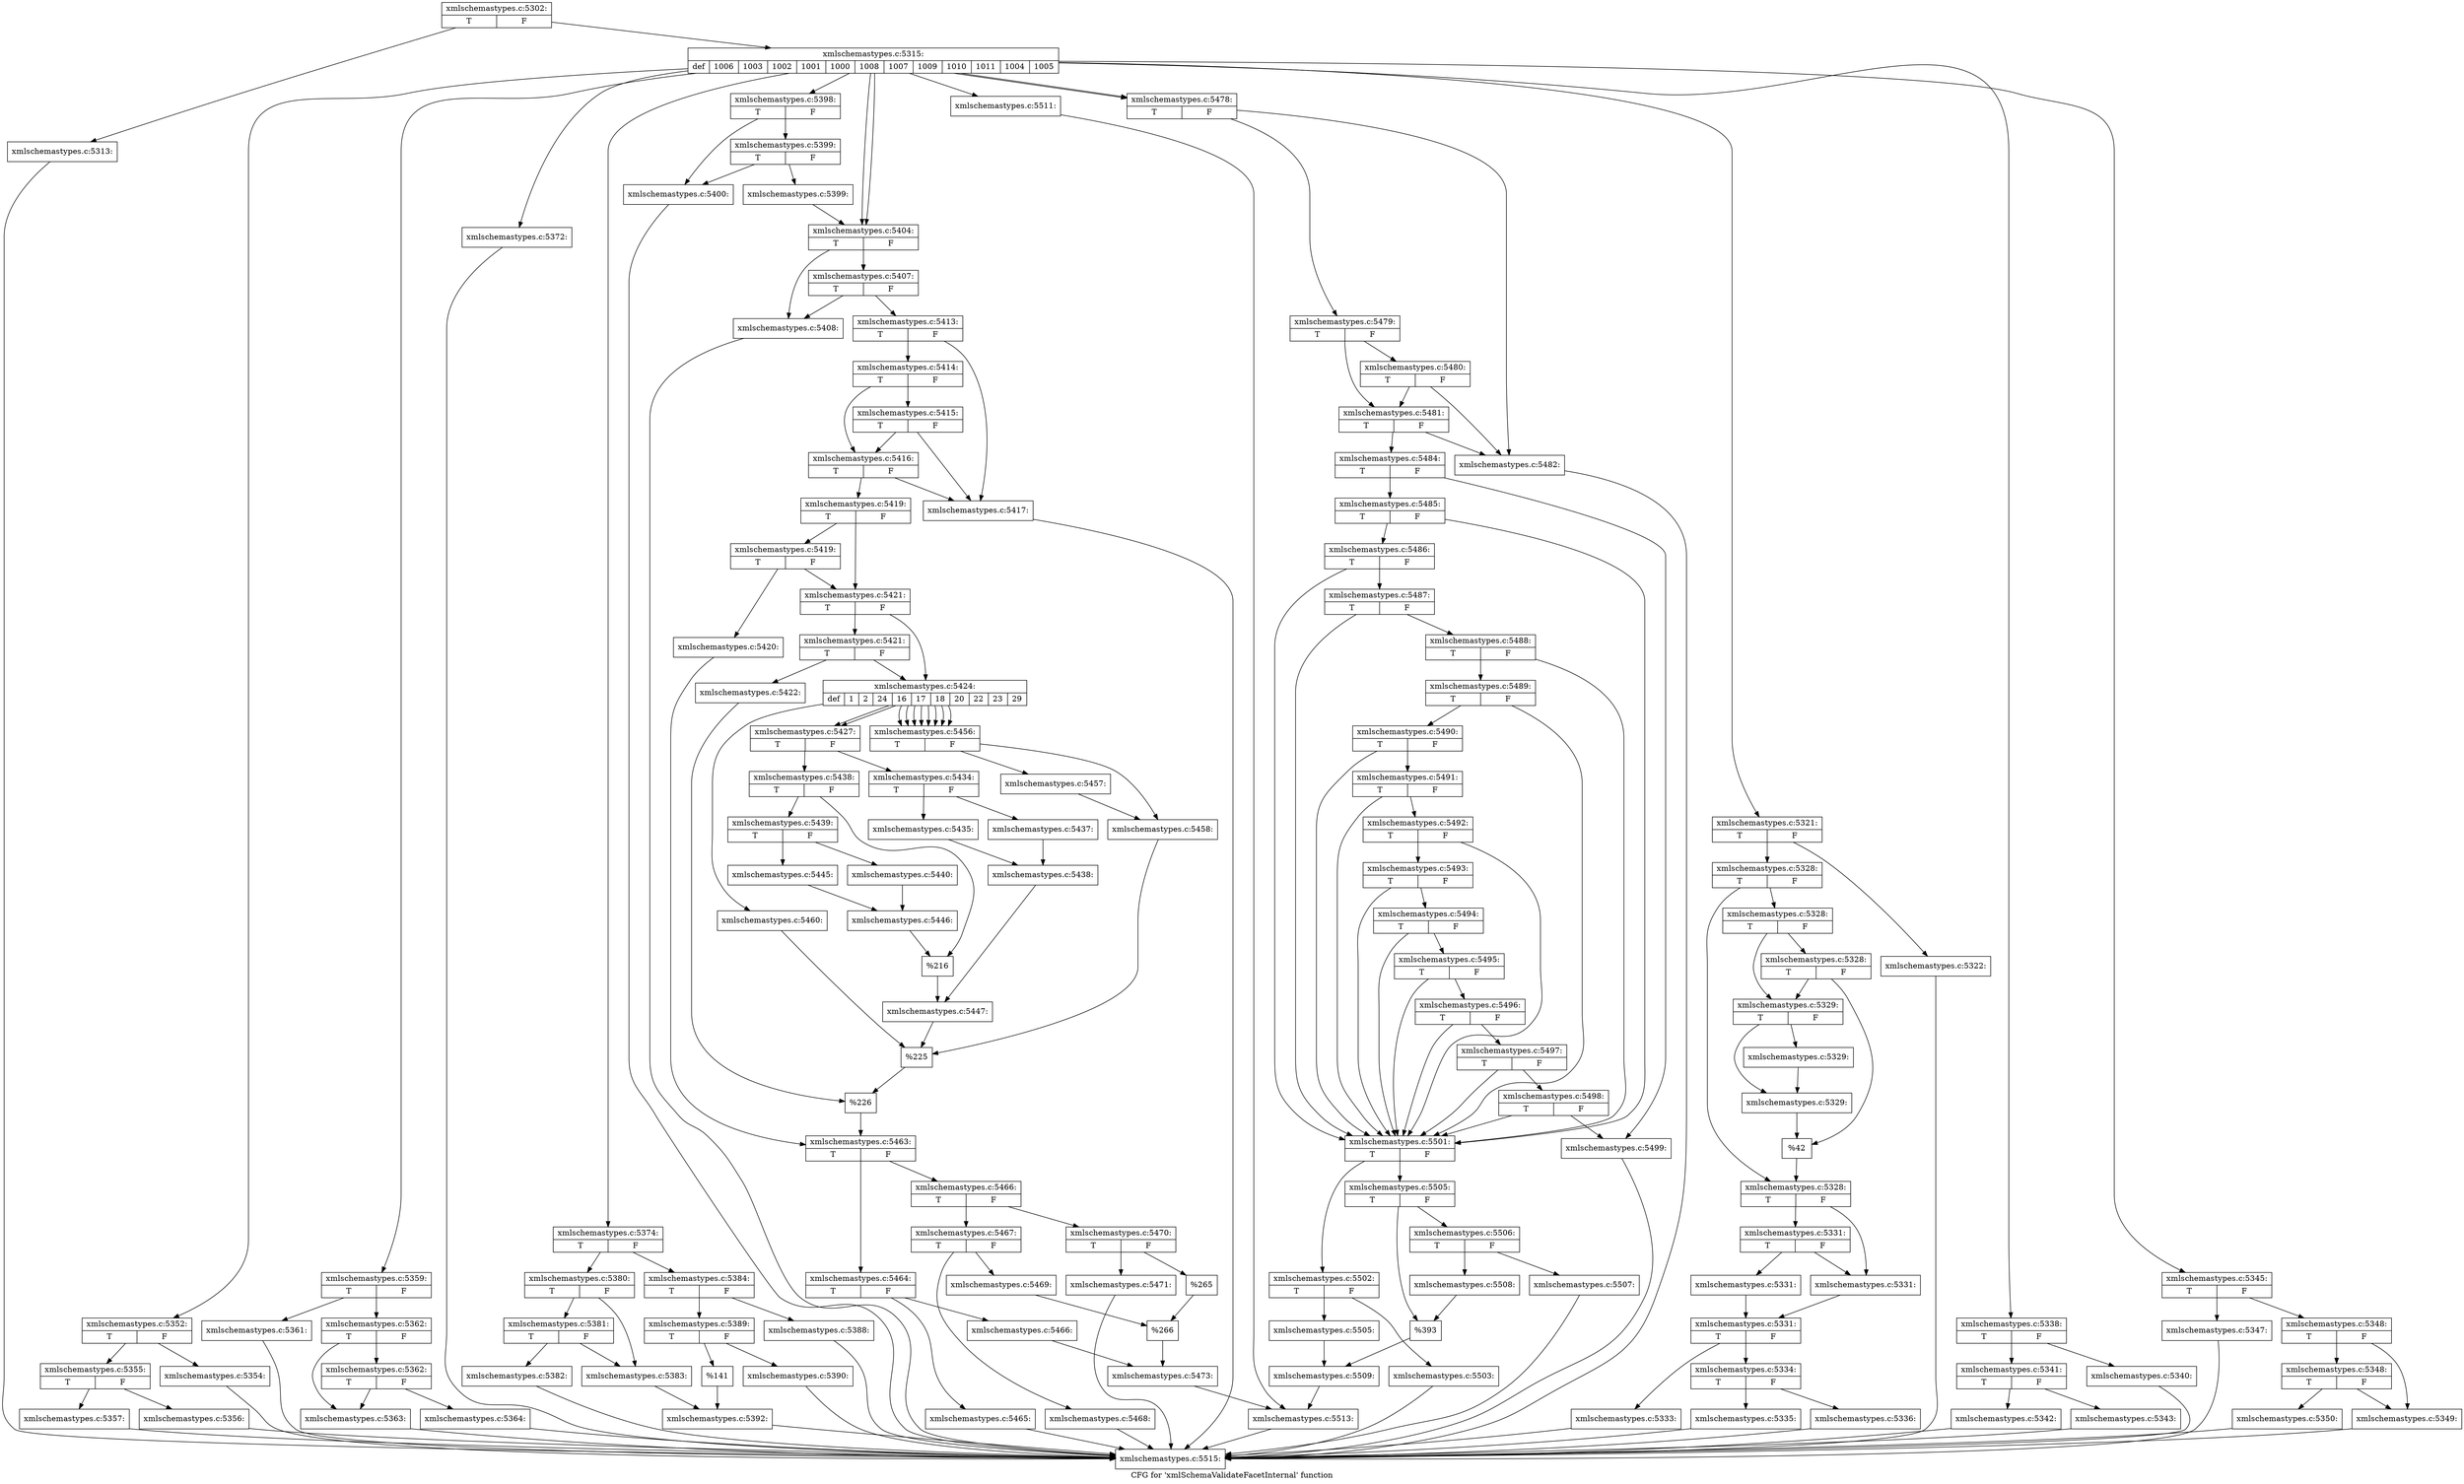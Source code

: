 digraph "CFG for 'xmlSchemaValidateFacetInternal' function" {
	label="CFG for 'xmlSchemaValidateFacetInternal' function";

	Node0x5a1dc50 [shape=record,label="{xmlschemastypes.c:5302:|{<s0>T|<s1>F}}"];
	Node0x5a1dc50 -> Node0x5a1f8e0;
	Node0x5a1dc50 -> Node0x5a1f930;
	Node0x5a1f8e0 [shape=record,label="{xmlschemastypes.c:5313:}"];
	Node0x5a1f8e0 -> Node0x5a157a0;
	Node0x5a1f930 [shape=record,label="{xmlschemastypes.c:5315:|{<s0>def|<s1>1006|<s2>1003|<s3>1002|<s4>1001|<s5>1000|<s6>1008|<s7>1007|<s8>1009|<s9>1010|<s10>1011|<s11>1004|<s12>1005}}"];
	Node0x5a1f930 -> Node0x5a1ffd0;
	Node0x5a1f930 -> Node0x5a202d0;
	Node0x5a1f930 -> Node0x5a23e10;
	Node0x5a1f930 -> Node0x5a24da0;
	Node0x5a1f930 -> Node0x5a25fe0;
	Node0x5a1f930 -> Node0x5a26f40;
	Node0x5a1f930 -> Node0x5a28150;
	Node0x5a1f930 -> Node0x5a28310;
	Node0x5a1f930 -> Node0x5a2afd0;
	Node0x5a1f930 -> Node0x5a2b770;
	Node0x5a1f930 -> Node0x5a2b770;
	Node0x5a1f930 -> Node0x5a34750;
	Node0x5a1f930 -> Node0x5a34750;
	Node0x5a202d0 [shape=record,label="{xmlschemastypes.c:5321:|{<s0>T|<s1>F}}"];
	Node0x5a202d0 -> Node0x5a203c0;
	Node0x5a202d0 -> Node0x5a20410;
	Node0x5a203c0 [shape=record,label="{xmlschemastypes.c:5322:}"];
	Node0x5a203c0 -> Node0x5a157a0;
	Node0x5a20410 [shape=record,label="{xmlschemastypes.c:5328:|{<s0>T|<s1>F}}"];
	Node0x5a20410 -> Node0x5a20950;
	Node0x5a20410 -> Node0x5a20900;
	Node0x5a20950 [shape=record,label="{xmlschemastypes.c:5328:|{<s0>T|<s1>F}}"];
	Node0x5a20950 -> Node0x5a20cf0;
	Node0x5a20950 -> Node0x5a20ca0;
	Node0x5a20cf0 [shape=record,label="{xmlschemastypes.c:5328:|{<s0>T|<s1>F}}"];
	Node0x5a20cf0 -> Node0x5a20c50;
	Node0x5a20cf0 -> Node0x5a20ca0;
	Node0x5a20ca0 [shape=record,label="{xmlschemastypes.c:5329:|{<s0>T|<s1>F}}"];
	Node0x5a20ca0 -> Node0x5a21530;
	Node0x5a20ca0 -> Node0x5a214e0;
	Node0x5a21530 [shape=record,label="{xmlschemastypes.c:5329:}"];
	Node0x5a21530 -> Node0x5a214e0;
	Node0x5a214e0 [shape=record,label="{xmlschemastypes.c:5329:}"];
	Node0x5a214e0 -> Node0x5a20c50;
	Node0x5a20c50 [shape=record,label="{%42}"];
	Node0x5a20c50 -> Node0x5a20900;
	Node0x5a20900 [shape=record,label="{xmlschemastypes.c:5328:|{<s0>T|<s1>F}}"];
	Node0x5a20900 -> Node0x5a22b10;
	Node0x5a20900 -> Node0x5a22a70;
	Node0x5a22b10 [shape=record,label="{xmlschemastypes.c:5331:|{<s0>T|<s1>F}}"];
	Node0x5a22b10 -> Node0x5a226f0;
	Node0x5a22b10 -> Node0x5a22a70;
	Node0x5a226f0 [shape=record,label="{xmlschemastypes.c:5331:}"];
	Node0x5a226f0 -> Node0x5a22ac0;
	Node0x5a22a70 [shape=record,label="{xmlschemastypes.c:5331:}"];
	Node0x5a22a70 -> Node0x5a22ac0;
	Node0x5a22ac0 [shape=record,label="{xmlschemastypes.c:5331:|{<s0>T|<s1>F}}"];
	Node0x5a22ac0 -> Node0x5a23450;
	Node0x5a22ac0 -> Node0x5a234a0;
	Node0x5a23450 [shape=record,label="{xmlschemastypes.c:5333:}"];
	Node0x5a23450 -> Node0x5a157a0;
	Node0x5a234a0 [shape=record,label="{xmlschemastypes.c:5334:|{<s0>T|<s1>F}}"];
	Node0x5a234a0 -> Node0x5a23800;
	Node0x5a234a0 -> Node0x5a23850;
	Node0x5a23800 [shape=record,label="{xmlschemastypes.c:5335:}"];
	Node0x5a23800 -> Node0x5a157a0;
	Node0x5a23850 [shape=record,label="{xmlschemastypes.c:5336:}"];
	Node0x5a23850 -> Node0x5a157a0;
	Node0x5a23e10 [shape=record,label="{xmlschemastypes.c:5338:|{<s0>T|<s1>F}}"];
	Node0x5a23e10 -> Node0x5a242c0;
	Node0x5a23e10 -> Node0x5a24310;
	Node0x5a242c0 [shape=record,label="{xmlschemastypes.c:5340:}"];
	Node0x5a242c0 -> Node0x5a157a0;
	Node0x5a24310 [shape=record,label="{xmlschemastypes.c:5341:|{<s0>T|<s1>F}}"];
	Node0x5a24310 -> Node0x5a247c0;
	Node0x5a24310 -> Node0x5a24810;
	Node0x5a247c0 [shape=record,label="{xmlschemastypes.c:5342:}"];
	Node0x5a247c0 -> Node0x5a157a0;
	Node0x5a24810 [shape=record,label="{xmlschemastypes.c:5343:}"];
	Node0x5a24810 -> Node0x5a157a0;
	Node0x5a24da0 [shape=record,label="{xmlschemastypes.c:5345:|{<s0>T|<s1>F}}"];
	Node0x5a24da0 -> Node0x5a25250;
	Node0x5a24da0 -> Node0x5a252a0;
	Node0x5a25250 [shape=record,label="{xmlschemastypes.c:5347:}"];
	Node0x5a25250 -> Node0x5a157a0;
	Node0x5a252a0 [shape=record,label="{xmlschemastypes.c:5348:|{<s0>T|<s1>F}}"];
	Node0x5a252a0 -> Node0x5a25750;
	Node0x5a252a0 -> Node0x5a257f0;
	Node0x5a257f0 [shape=record,label="{xmlschemastypes.c:5348:|{<s0>T|<s1>F}}"];
	Node0x5a257f0 -> Node0x5a25750;
	Node0x5a257f0 -> Node0x5a257a0;
	Node0x5a25750 [shape=record,label="{xmlschemastypes.c:5349:}"];
	Node0x5a25750 -> Node0x5a157a0;
	Node0x5a257a0 [shape=record,label="{xmlschemastypes.c:5350:}"];
	Node0x5a257a0 -> Node0x5a157a0;
	Node0x5a25fe0 [shape=record,label="{xmlschemastypes.c:5352:|{<s0>T|<s1>F}}"];
	Node0x5a25fe0 -> Node0x5a26490;
	Node0x5a25fe0 -> Node0x5a264e0;
	Node0x5a26490 [shape=record,label="{xmlschemastypes.c:5354:}"];
	Node0x5a26490 -> Node0x5a157a0;
	Node0x5a264e0 [shape=record,label="{xmlschemastypes.c:5355:|{<s0>T|<s1>F}}"];
	Node0x5a264e0 -> Node0x5a26990;
	Node0x5a264e0 -> Node0x5a269e0;
	Node0x5a26990 [shape=record,label="{xmlschemastypes.c:5356:}"];
	Node0x5a26990 -> Node0x5a157a0;
	Node0x5a269e0 [shape=record,label="{xmlschemastypes.c:5357:}"];
	Node0x5a269e0 -> Node0x5a157a0;
	Node0x5a26f40 [shape=record,label="{xmlschemastypes.c:5359:|{<s0>T|<s1>F}}"];
	Node0x5a26f40 -> Node0x5a273f0;
	Node0x5a26f40 -> Node0x5a27440;
	Node0x5a273f0 [shape=record,label="{xmlschemastypes.c:5361:}"];
	Node0x5a273f0 -> Node0x5a157a0;
	Node0x5a27440 [shape=record,label="{xmlschemastypes.c:5362:|{<s0>T|<s1>F}}"];
	Node0x5a27440 -> Node0x5a278f0;
	Node0x5a27440 -> Node0x5a27990;
	Node0x5a27990 [shape=record,label="{xmlschemastypes.c:5362:|{<s0>T|<s1>F}}"];
	Node0x5a27990 -> Node0x5a278f0;
	Node0x5a27990 -> Node0x5a27940;
	Node0x5a278f0 [shape=record,label="{xmlschemastypes.c:5363:}"];
	Node0x5a278f0 -> Node0x5a157a0;
	Node0x5a27940 [shape=record,label="{xmlschemastypes.c:5364:}"];
	Node0x5a27940 -> Node0x5a157a0;
	Node0x5a28150 [shape=record,label="{xmlschemastypes.c:5372:}"];
	Node0x5a28150 -> Node0x5a157a0;
	Node0x5a28310 [shape=record,label="{xmlschemastypes.c:5374:|{<s0>T|<s1>F}}"];
	Node0x5a28310 -> Node0x5a283c0;
	Node0x5a28310 -> Node0x5a28460;
	Node0x5a283c0 [shape=record,label="{xmlschemastypes.c:5380:|{<s0>T|<s1>F}}"];
	Node0x5a283c0 -> Node0x5a28840;
	Node0x5a283c0 -> Node0x5a287f0;
	Node0x5a28840 [shape=record,label="{xmlschemastypes.c:5381:|{<s0>T|<s1>F}}"];
	Node0x5a28840 -> Node0x5a287a0;
	Node0x5a28840 -> Node0x5a287f0;
	Node0x5a287a0 [shape=record,label="{xmlschemastypes.c:5382:}"];
	Node0x5a287a0 -> Node0x5a157a0;
	Node0x5a287f0 [shape=record,label="{xmlschemastypes.c:5383:}"];
	Node0x5a287f0 -> Node0x5a28410;
	Node0x5a28460 [shape=record,label="{xmlschemastypes.c:5384:|{<s0>T|<s1>F}}"];
	Node0x5a28460 -> Node0x5a29a70;
	Node0x5a28460 -> Node0x5a2a540;
	Node0x5a29a70 [shape=record,label="{xmlschemastypes.c:5388:}"];
	Node0x5a29a70 -> Node0x5a157a0;
	Node0x5a2a540 [shape=record,label="{xmlschemastypes.c:5389:|{<s0>T|<s1>F}}"];
	Node0x5a2a540 -> Node0x5a2a930;
	Node0x5a2a540 -> Node0x5a2a980;
	Node0x5a2a930 [shape=record,label="{xmlschemastypes.c:5390:}"];
	Node0x5a2a930 -> Node0x5a157a0;
	Node0x5a2a980 [shape=record,label="{%141}"];
	Node0x5a2a980 -> Node0x5a28410;
	Node0x5a28410 [shape=record,label="{xmlschemastypes.c:5392:}"];
	Node0x5a28410 -> Node0x5a157a0;
	Node0x5a2afd0 [shape=record,label="{xmlschemastypes.c:5398:|{<s0>T|<s1>F}}"];
	Node0x5a2afd0 -> Node0x5a2b080;
	Node0x5a2afd0 -> Node0x5a2b120;
	Node0x5a2b120 [shape=record,label="{xmlschemastypes.c:5399:|{<s0>T|<s1>F}}"];
	Node0x5a2b120 -> Node0x5a2b080;
	Node0x5a2b120 -> Node0x5a2b0d0;
	Node0x5a2b080 [shape=record,label="{xmlschemastypes.c:5400:}"];
	Node0x5a2b080 -> Node0x5a157a0;
	Node0x5a2b0d0 [shape=record,label="{xmlschemastypes.c:5399:}"];
	Node0x5a2b0d0 -> Node0x5a2b770;
	Node0x5a2b770 [shape=record,label="{xmlschemastypes.c:5404:|{<s0>T|<s1>F}}"];
	Node0x5a2b770 -> Node0x5a2bc30;
	Node0x5a2b770 -> Node0x5a2bcd0;
	Node0x5a2bcd0 [shape=record,label="{xmlschemastypes.c:5407:|{<s0>T|<s1>F}}"];
	Node0x5a2bcd0 -> Node0x5a2bc30;
	Node0x5a2bcd0 -> Node0x5a2bc80;
	Node0x5a2bc30 [shape=record,label="{xmlschemastypes.c:5408:}"];
	Node0x5a2bc30 -> Node0x5a157a0;
	Node0x5a2bc80 [shape=record,label="{xmlschemastypes.c:5413:|{<s0>T|<s1>F}}"];
	Node0x5a2bc80 -> Node0x5a2c380;
	Node0x5a2bc80 -> Node0x5a2c4a0;
	Node0x5a2c4a0 [shape=record,label="{xmlschemastypes.c:5414:|{<s0>T|<s1>F}}"];
	Node0x5a2c4a0 -> Node0x5a2c8b0;
	Node0x5a2c4a0 -> Node0x5a2c420;
	Node0x5a2c8b0 [shape=record,label="{xmlschemastypes.c:5415:|{<s0>T|<s1>F}}"];
	Node0x5a2c8b0 -> Node0x5a2c380;
	Node0x5a2c8b0 -> Node0x5a2c420;
	Node0x5a2c420 [shape=record,label="{xmlschemastypes.c:5416:|{<s0>T|<s1>F}}"];
	Node0x5a2c420 -> Node0x5a2c380;
	Node0x5a2c420 -> Node0x5a2c3d0;
	Node0x5a2c380 [shape=record,label="{xmlschemastypes.c:5417:}"];
	Node0x5a2c380 -> Node0x5a157a0;
	Node0x5a2c3d0 [shape=record,label="{xmlschemastypes.c:5419:|{<s0>T|<s1>F}}"];
	Node0x5a2c3d0 -> Node0x5a2dc90;
	Node0x5a2c3d0 -> Node0x5a2dc40;
	Node0x5a2dc90 [shape=record,label="{xmlschemastypes.c:5419:|{<s0>T|<s1>F}}"];
	Node0x5a2dc90 -> Node0x5a2dba0;
	Node0x5a2dc90 -> Node0x5a2dc40;
	Node0x5a2dba0 [shape=record,label="{xmlschemastypes.c:5420:}"];
	Node0x5a2dba0 -> Node0x5a2dbf0;
	Node0x5a2dc40 [shape=record,label="{xmlschemastypes.c:5421:|{<s0>T|<s1>F}}"];
	Node0x5a2dc40 -> Node0x5a2e7f0;
	Node0x5a2dc40 -> Node0x5a2e7a0;
	Node0x5a2e7f0 [shape=record,label="{xmlschemastypes.c:5421:|{<s0>T|<s1>F}}"];
	Node0x5a2e7f0 -> Node0x5a2e700;
	Node0x5a2e7f0 -> Node0x5a2e7a0;
	Node0x5a2e700 [shape=record,label="{xmlschemastypes.c:5422:}"];
	Node0x5a2e700 -> Node0x5a2e750;
	Node0x5a2e7a0 [shape=record,label="{xmlschemastypes.c:5424:|{<s0>def|<s1>1|<s2>2|<s3>24|<s4>16|<s5>17|<s6>18|<s7>20|<s8>22|<s9>23|<s10>29}}"];
	Node0x5a2e7a0 -> Node0x5a2f340;
	Node0x5a2e7a0 -> Node0x5a2f640;
	Node0x5a2e7a0 -> Node0x5a2f640;
	Node0x5a2e7a0 -> Node0x5a31150;
	Node0x5a2e7a0 -> Node0x5a31150;
	Node0x5a2e7a0 -> Node0x5a31150;
	Node0x5a2e7a0 -> Node0x5a31150;
	Node0x5a2e7a0 -> Node0x5a31150;
	Node0x5a2e7a0 -> Node0x5a31150;
	Node0x5a2e7a0 -> Node0x5a31150;
	Node0x5a2e7a0 -> Node0x5a31150;
	Node0x5a2f640 [shape=record,label="{xmlschemastypes.c:5427:|{<s0>T|<s1>F}}"];
	Node0x5a2f640 -> Node0x5a2f6f0;
	Node0x5a2f640 -> Node0x5a2f790;
	Node0x5a2f6f0 [shape=record,label="{xmlschemastypes.c:5434:|{<s0>T|<s1>F}}"];
	Node0x5a2f6f0 -> Node0x5a2fad0;
	Node0x5a2f6f0 -> Node0x5a2fb70;
	Node0x5a2fad0 [shape=record,label="{xmlschemastypes.c:5435:}"];
	Node0x5a2fad0 -> Node0x5a2fb20;
	Node0x5a2fb70 [shape=record,label="{xmlschemastypes.c:5437:}"];
	Node0x5a2fb70 -> Node0x5a2fb20;
	Node0x5a2fb20 [shape=record,label="{xmlschemastypes.c:5438:}"];
	Node0x5a2fb20 -> Node0x5a2f740;
	Node0x5a2f790 [shape=record,label="{xmlschemastypes.c:5438:|{<s0>T|<s1>F}}"];
	Node0x5a2f790 -> Node0x5a303d0;
	Node0x5a2f790 -> Node0x5a30420;
	Node0x5a303d0 [shape=record,label="{xmlschemastypes.c:5439:|{<s0>T|<s1>F}}"];
	Node0x5a303d0 -> Node0x5a30760;
	Node0x5a303d0 -> Node0x5a30800;
	Node0x5a30760 [shape=record,label="{xmlschemastypes.c:5440:}"];
	Node0x5a30760 -> Node0x5a307b0;
	Node0x5a30800 [shape=record,label="{xmlschemastypes.c:5445:}"];
	Node0x5a30800 -> Node0x5a307b0;
	Node0x5a307b0 [shape=record,label="{xmlschemastypes.c:5446:}"];
	Node0x5a307b0 -> Node0x5a30420;
	Node0x5a30420 [shape=record,label="{%216}"];
	Node0x5a30420 -> Node0x5a2f740;
	Node0x5a2f740 [shape=record,label="{xmlschemastypes.c:5447:}"];
	Node0x5a2f740 -> Node0x5a2f260;
	Node0x5a31150 [shape=record,label="{xmlschemastypes.c:5456:|{<s0>T|<s1>F}}"];
	Node0x5a31150 -> Node0x5a31200;
	Node0x5a31150 -> Node0x5a31250;
	Node0x5a31200 [shape=record,label="{xmlschemastypes.c:5457:}"];
	Node0x5a31200 -> Node0x5a31250;
	Node0x5a31250 [shape=record,label="{xmlschemastypes.c:5458:}"];
	Node0x5a31250 -> Node0x5a2f260;
	Node0x5a2f340 [shape=record,label="{xmlschemastypes.c:5460:}"];
	Node0x5a2f340 -> Node0x5a2f260;
	Node0x5a2f260 [shape=record,label="{%225}"];
	Node0x5a2f260 -> Node0x5a2e750;
	Node0x5a2e750 [shape=record,label="{%226}"];
	Node0x5a2e750 -> Node0x5a2dbf0;
	Node0x5a2dbf0 [shape=record,label="{xmlschemastypes.c:5463:|{<s0>T|<s1>F}}"];
	Node0x5a2dbf0 -> Node0x5a31d90;
	Node0x5a2dbf0 -> Node0x5a31e30;
	Node0x5a31d90 [shape=record,label="{xmlschemastypes.c:5464:|{<s0>T|<s1>F}}"];
	Node0x5a31d90 -> Node0x5a322a0;
	Node0x5a31d90 -> Node0x5a322f0;
	Node0x5a322a0 [shape=record,label="{xmlschemastypes.c:5465:}"];
	Node0x5a322a0 -> Node0x5a157a0;
	Node0x5a322f0 [shape=record,label="{xmlschemastypes.c:5466:}"];
	Node0x5a322f0 -> Node0x5a31de0;
	Node0x5a31e30 [shape=record,label="{xmlschemastypes.c:5466:|{<s0>T|<s1>F}}"];
	Node0x5a31e30 -> Node0x5a32c60;
	Node0x5a31e30 -> Node0x5a32d00;
	Node0x5a32c60 [shape=record,label="{xmlschemastypes.c:5467:|{<s0>T|<s1>F}}"];
	Node0x5a32c60 -> Node0x5a331f0;
	Node0x5a32c60 -> Node0x5a33240;
	Node0x5a331f0 [shape=record,label="{xmlschemastypes.c:5468:}"];
	Node0x5a331f0 -> Node0x5a157a0;
	Node0x5a33240 [shape=record,label="{xmlschemastypes.c:5469:}"];
	Node0x5a33240 -> Node0x5a32cb0;
	Node0x5a32d00 [shape=record,label="{xmlschemastypes.c:5470:|{<s0>T|<s1>F}}"];
	Node0x5a32d00 -> Node0x5a33c20;
	Node0x5a32d00 -> Node0x5a33c70;
	Node0x5a33c20 [shape=record,label="{xmlschemastypes.c:5471:}"];
	Node0x5a33c20 -> Node0x5a157a0;
	Node0x5a33c70 [shape=record,label="{%265}"];
	Node0x5a33c70 -> Node0x5a32cb0;
	Node0x5a32cb0 [shape=record,label="{%266}"];
	Node0x5a32cb0 -> Node0x5a31de0;
	Node0x5a31de0 [shape=record,label="{xmlschemastypes.c:5473:}"];
	Node0x5a31de0 -> Node0x5a1fdc0;
	Node0x5a34750 [shape=record,label="{xmlschemastypes.c:5478:|{<s0>T|<s1>F}}"];
	Node0x5a34750 -> Node0x5a20120;
	Node0x5a34750 -> Node0x5a20240;
	Node0x5a20240 [shape=record,label="{xmlschemastypes.c:5479:|{<s0>T|<s1>F}}"];
	Node0x5a20240 -> Node0x5a351e0;
	Node0x5a20240 -> Node0x5a201c0;
	Node0x5a351e0 [shape=record,label="{xmlschemastypes.c:5480:|{<s0>T|<s1>F}}"];
	Node0x5a351e0 -> Node0x5a20120;
	Node0x5a351e0 -> Node0x5a201c0;
	Node0x5a201c0 [shape=record,label="{xmlschemastypes.c:5481:|{<s0>T|<s1>F}}"];
	Node0x5a201c0 -> Node0x5a20120;
	Node0x5a201c0 -> Node0x5a20170;
	Node0x5a20120 [shape=record,label="{xmlschemastypes.c:5482:}"];
	Node0x5a20120 -> Node0x5a157a0;
	Node0x5a20170 [shape=record,label="{xmlschemastypes.c:5484:|{<s0>T|<s1>F}}"];
	Node0x5a20170 -> Node0x5a36510;
	Node0x5a20170 -> Node0x5a365b0;
	Node0x5a365b0 [shape=record,label="{xmlschemastypes.c:5485:|{<s0>T|<s1>F}}"];
	Node0x5a365b0 -> Node0x5a36ed0;
	Node0x5a365b0 -> Node0x5a36560;
	Node0x5a36ed0 [shape=record,label="{xmlschemastypes.c:5486:|{<s0>T|<s1>F}}"];
	Node0x5a36ed0 -> Node0x5a36e50;
	Node0x5a36ed0 -> Node0x5a36560;
	Node0x5a36e50 [shape=record,label="{xmlschemastypes.c:5487:|{<s0>T|<s1>F}}"];
	Node0x5a36e50 -> Node0x5a36dd0;
	Node0x5a36e50 -> Node0x5a36560;
	Node0x5a36dd0 [shape=record,label="{xmlschemastypes.c:5488:|{<s0>T|<s1>F}}"];
	Node0x5a36dd0 -> Node0x5a36d50;
	Node0x5a36dd0 -> Node0x5a36560;
	Node0x5a36d50 [shape=record,label="{xmlschemastypes.c:5489:|{<s0>T|<s1>F}}"];
	Node0x5a36d50 -> Node0x5a36cd0;
	Node0x5a36d50 -> Node0x5a36560;
	Node0x5a36cd0 [shape=record,label="{xmlschemastypes.c:5490:|{<s0>T|<s1>F}}"];
	Node0x5a36cd0 -> Node0x5a36c50;
	Node0x5a36cd0 -> Node0x5a36560;
	Node0x5a36c50 [shape=record,label="{xmlschemastypes.c:5491:|{<s0>T|<s1>F}}"];
	Node0x5a36c50 -> Node0x5a36bd0;
	Node0x5a36c50 -> Node0x5a36560;
	Node0x5a36bd0 [shape=record,label="{xmlschemastypes.c:5492:|{<s0>T|<s1>F}}"];
	Node0x5a36bd0 -> Node0x5a36b50;
	Node0x5a36bd0 -> Node0x5a36560;
	Node0x5a36b50 [shape=record,label="{xmlschemastypes.c:5493:|{<s0>T|<s1>F}}"];
	Node0x5a36b50 -> Node0x5a36ad0;
	Node0x5a36b50 -> Node0x5a36560;
	Node0x5a36ad0 [shape=record,label="{xmlschemastypes.c:5494:|{<s0>T|<s1>F}}"];
	Node0x5a36ad0 -> Node0x5a36a50;
	Node0x5a36ad0 -> Node0x5a36560;
	Node0x5a36a50 [shape=record,label="{xmlschemastypes.c:5495:|{<s0>T|<s1>F}}"];
	Node0x5a36a50 -> Node0x5a369d0;
	Node0x5a36a50 -> Node0x5a36560;
	Node0x5a369d0 [shape=record,label="{xmlschemastypes.c:5496:|{<s0>T|<s1>F}}"];
	Node0x5a369d0 -> Node0x5a36950;
	Node0x5a369d0 -> Node0x5a36560;
	Node0x5a36950 [shape=record,label="{xmlschemastypes.c:5497:|{<s0>T|<s1>F}}"];
	Node0x5a36950 -> Node0x5a368d0;
	Node0x5a36950 -> Node0x5a36560;
	Node0x5a368d0 [shape=record,label="{xmlschemastypes.c:5498:|{<s0>T|<s1>F}}"];
	Node0x5a368d0 -> Node0x5a36510;
	Node0x5a368d0 -> Node0x5a36560;
	Node0x5a36510 [shape=record,label="{xmlschemastypes.c:5499:}"];
	Node0x5a36510 -> Node0x5a157a0;
	Node0x5a36560 [shape=record,label="{xmlschemastypes.c:5501:|{<s0>T|<s1>F}}"];
	Node0x5a36560 -> Node0x5a39ec0;
	Node0x5a36560 -> Node0x5a39f60;
	Node0x5a39ec0 [shape=record,label="{xmlschemastypes.c:5502:|{<s0>T|<s1>F}}"];
	Node0x5a39ec0 -> Node0x5a3a450;
	Node0x5a39ec0 -> Node0x5a3a4a0;
	Node0x5a3a450 [shape=record,label="{xmlschemastypes.c:5503:}"];
	Node0x5a3a450 -> Node0x5a157a0;
	Node0x5a3a4a0 [shape=record,label="{xmlschemastypes.c:5505:}"];
	Node0x5a3a4a0 -> Node0x5a39f10;
	Node0x5a39f60 [shape=record,label="{xmlschemastypes.c:5505:|{<s0>T|<s1>F}}"];
	Node0x5a39f60 -> Node0x5a3b1c0;
	Node0x5a39f60 -> Node0x5a3b210;
	Node0x5a3b1c0 [shape=record,label="{xmlschemastypes.c:5506:|{<s0>T|<s1>F}}"];
	Node0x5a3b1c0 -> Node0x5a3b700;
	Node0x5a3b1c0 -> Node0x5a3b750;
	Node0x5a3b700 [shape=record,label="{xmlschemastypes.c:5507:}"];
	Node0x5a3b700 -> Node0x5a157a0;
	Node0x5a3b750 [shape=record,label="{xmlschemastypes.c:5508:}"];
	Node0x5a3b750 -> Node0x5a3b210;
	Node0x5a3b210 [shape=record,label="{%393}"];
	Node0x5a3b210 -> Node0x5a39f10;
	Node0x5a39f10 [shape=record,label="{xmlschemastypes.c:5509:}"];
	Node0x5a39f10 -> Node0x5a1fdc0;
	Node0x5a1ffd0 [shape=record,label="{xmlschemastypes.c:5511:}"];
	Node0x5a1ffd0 -> Node0x5a1fdc0;
	Node0x5a1fdc0 [shape=record,label="{xmlschemastypes.c:5513:}"];
	Node0x5a1fdc0 -> Node0x5a157a0;
	Node0x5a157a0 [shape=record,label="{xmlschemastypes.c:5515:}"];
}

